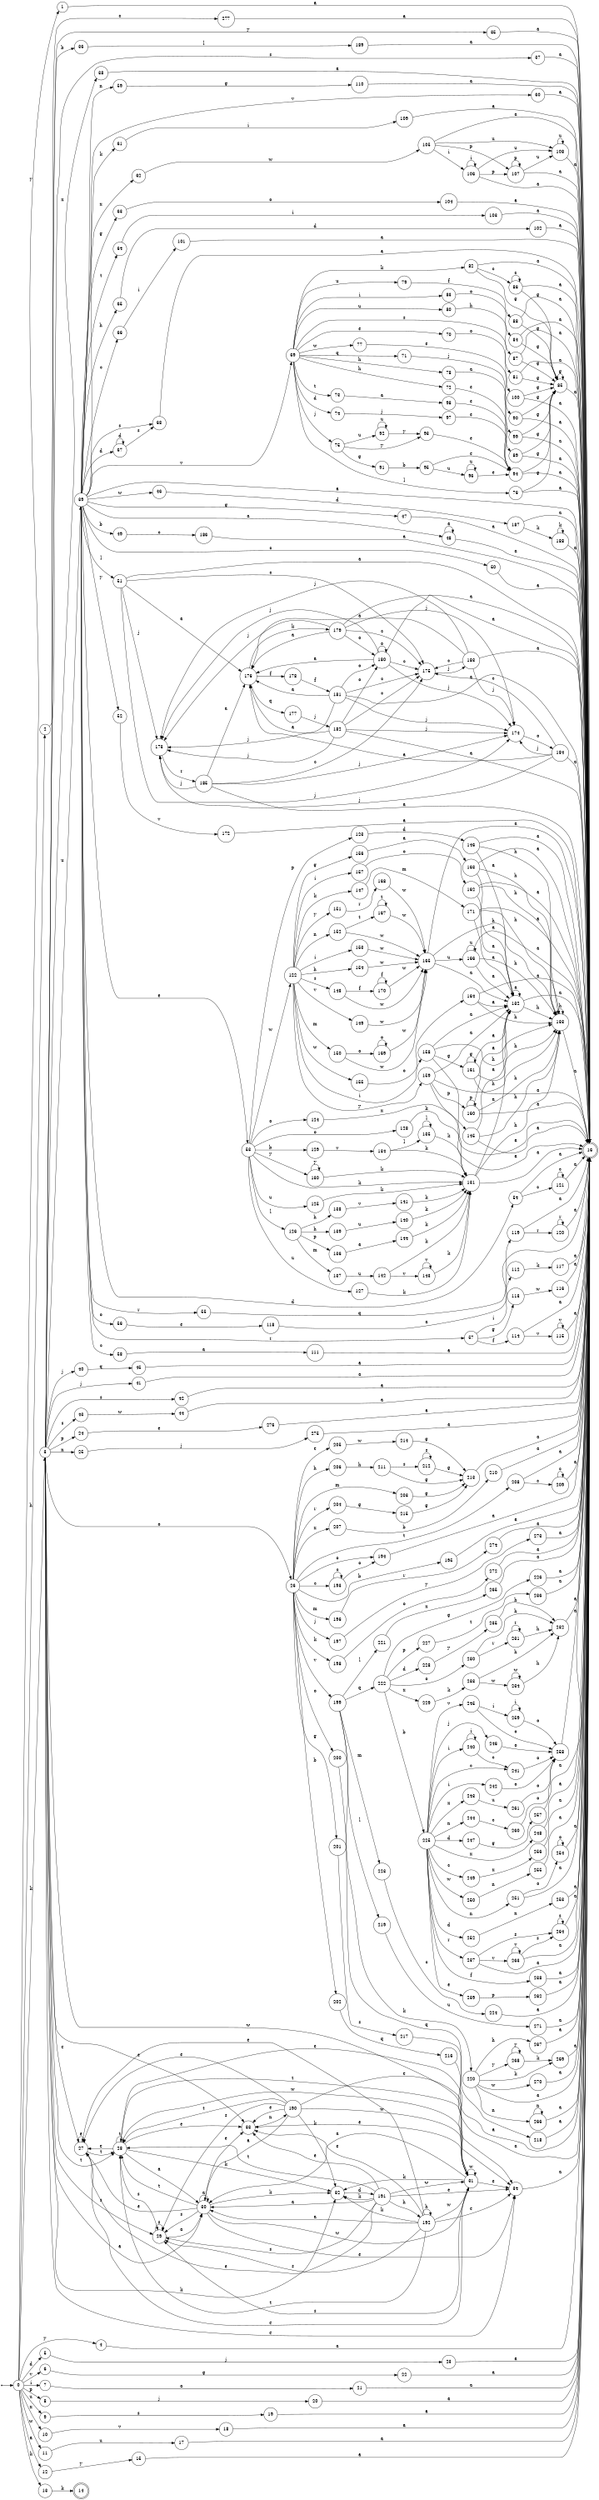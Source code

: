 digraph finite_state_machine {
rankdir=LR;
size="20,20";
node [shape = point]; "dummy0"
node [shape = circle]; "0";
"dummy0" -> "0";
node [shape = circle]; "1";
node [shape = circle]; "2";
node [shape = circle]; "3";
node [shape = circle]; "4";
node [shape = circle]; "5";
node [shape = circle]; "6";
node [shape = circle]; "7";
node [shape = circle]; "8";
node [shape = circle]; "9";
node [shape = circle]; "10";
node [shape = circle]; "11";
node [shape = circle]; "12";
node [shape = circle]; "13";
node [shape = doublecircle]; "14";node [shape = circle]; "15";
node [shape = doublecircle]; "16";node [shape = circle]; "17";
node [shape = circle]; "18";
node [shape = circle]; "19";
node [shape = circle]; "20";
node [shape = circle]; "21";
node [shape = circle]; "22";
node [shape = circle]; "23";
node [shape = circle]; "24";
node [shape = circle]; "25";
node [shape = circle]; "26";
node [shape = circle]; "27";
node [shape = circle]; "28";
node [shape = circle]; "29";
node [shape = circle]; "30";
node [shape = circle]; "31";
node [shape = circle]; "32";
node [shape = circle]; "33";
node [shape = circle]; "34";
node [shape = circle]; "35";
node [shape = circle]; "36";
node [shape = circle]; "37";
node [shape = circle]; "38";
node [shape = circle]; "39";
node [shape = circle]; "40";
node [shape = circle]; "41";
node [shape = circle]; "42";
node [shape = circle]; "43";
node [shape = circle]; "44";
node [shape = circle]; "45";
node [shape = circle]; "46";
node [shape = circle]; "47";
node [shape = circle]; "48";
node [shape = circle]; "49";
node [shape = circle]; "50";
node [shape = circle]; "51";
node [shape = circle]; "52";
node [shape = circle]; "53";
node [shape = circle]; "54";
node [shape = circle]; "55";
node [shape = circle]; "56";
node [shape = circle]; "57";
node [shape = circle]; "58";
node [shape = circle]; "59";
node [shape = circle]; "60";
node [shape = circle]; "61";
node [shape = circle]; "62";
node [shape = circle]; "63";
node [shape = circle]; "64";
node [shape = circle]; "65";
node [shape = circle]; "66";
node [shape = circle]; "67";
node [shape = circle]; "68";
node [shape = circle]; "69";
node [shape = circle]; "70";
node [shape = circle]; "71";
node [shape = circle]; "72";
node [shape = circle]; "73";
node [shape = circle]; "74";
node [shape = circle]; "75";
node [shape = circle]; "76";
node [shape = circle]; "77";
node [shape = circle]; "78";
node [shape = circle]; "79";
node [shape = circle]; "80";
node [shape = circle]; "81";
node [shape = circle]; "82";
node [shape = circle]; "83";
node [shape = circle]; "84";
node [shape = circle]; "85";
node [shape = circle]; "86";
node [shape = circle]; "87";
node [shape = circle]; "88";
node [shape = circle]; "89";
node [shape = circle]; "90";
node [shape = circle]; "91";
node [shape = circle]; "92";
node [shape = circle]; "93";
node [shape = circle]; "94";
node [shape = circle]; "95";
node [shape = circle]; "96";
node [shape = circle]; "97";
node [shape = circle]; "98";
node [shape = circle]; "99";
node [shape = circle]; "100";
node [shape = circle]; "101";
node [shape = circle]; "102";
node [shape = circle]; "103";
node [shape = circle]; "104";
node [shape = circle]; "105";
node [shape = circle]; "106";
node [shape = circle]; "107";
node [shape = circle]; "108";
node [shape = circle]; "109";
node [shape = circle]; "110";
node [shape = circle]; "111";
node [shape = circle]; "112";
node [shape = circle]; "113";
node [shape = circle]; "114";
node [shape = circle]; "115";
node [shape = circle]; "116";
node [shape = circle]; "117";
node [shape = circle]; "118";
node [shape = circle]; "119";
node [shape = circle]; "120";
node [shape = circle]; "121";
node [shape = circle]; "122";
node [shape = circle]; "123";
node [shape = circle]; "124";
node [shape = circle]; "125";
node [shape = circle]; "126";
node [shape = circle]; "127";
node [shape = circle]; "128";
node [shape = circle]; "129";
node [shape = circle]; "130";
node [shape = circle]; "131";
node [shape = circle]; "132";
node [shape = circle]; "133";
node [shape = circle]; "134";
node [shape = circle]; "135";
node [shape = circle]; "136";
node [shape = circle]; "137";
node [shape = circle]; "138";
node [shape = circle]; "139";
node [shape = circle]; "140";
node [shape = circle]; "141";
node [shape = circle]; "142";
node [shape = circle]; "143";
node [shape = circle]; "144";
node [shape = circle]; "145";
node [shape = circle]; "146";
node [shape = circle]; "147";
node [shape = circle]; "148";
node [shape = circle]; "149";
node [shape = circle]; "150";
node [shape = circle]; "151";
node [shape = circle]; "152";
node [shape = circle]; "153";
node [shape = circle]; "154";
node [shape = circle]; "155";
node [shape = circle]; "156";
node [shape = circle]; "157";
node [shape = circle]; "158";
node [shape = circle]; "159";
node [shape = circle]; "160";
node [shape = circle]; "161";
node [shape = circle]; "162";
node [shape = circle]; "163";
node [shape = circle]; "164";
node [shape = circle]; "165";
node [shape = circle]; "166";
node [shape = circle]; "167";
node [shape = circle]; "168";
node [shape = circle]; "169";
node [shape = circle]; "170";
node [shape = circle]; "171";
node [shape = circle]; "172";
node [shape = circle]; "173";
node [shape = circle]; "174";
node [shape = circle]; "175";
node [shape = circle]; "176";
node [shape = circle]; "177";
node [shape = circle]; "178";
node [shape = circle]; "179";
node [shape = circle]; "180";
node [shape = circle]; "181";
node [shape = circle]; "182";
node [shape = circle]; "183";
node [shape = circle]; "184";
node [shape = circle]; "185";
node [shape = circle]; "186";
node [shape = circle]; "187";
node [shape = circle]; "188";
node [shape = circle]; "189";
node [shape = circle]; "190";
node [shape = circle]; "191";
node [shape = circle]; "192";
node [shape = circle]; "193";
node [shape = circle]; "194";
node [shape = circle]; "195";
node [shape = circle]; "196";
node [shape = circle]; "197";
node [shape = circle]; "198";
node [shape = circle]; "199";
node [shape = circle]; "200";
node [shape = circle]; "201";
node [shape = circle]; "202";
node [shape = circle]; "203";
node [shape = circle]; "204";
node [shape = circle]; "205";
node [shape = circle]; "206";
node [shape = circle]; "207";
node [shape = circle]; "208";
node [shape = circle]; "209";
node [shape = circle]; "210";
node [shape = circle]; "211";
node [shape = circle]; "212";
node [shape = circle]; "213";
node [shape = circle]; "214";
node [shape = circle]; "215";
node [shape = circle]; "216";
node [shape = circle]; "217";
node [shape = circle]; "218";
node [shape = circle]; "219";
node [shape = circle]; "220";
node [shape = circle]; "221";
node [shape = circle]; "222";
node [shape = circle]; "223";
node [shape = circle]; "224";
node [shape = circle]; "225";
node [shape = circle]; "226";
node [shape = circle]; "227";
node [shape = circle]; "228";
node [shape = circle]; "229";
node [shape = circle]; "230";
node [shape = circle]; "231";
node [shape = circle]; "232";
node [shape = circle]; "233";
node [shape = circle]; "234";
node [shape = circle]; "235";
node [shape = circle]; "236";
node [shape = circle]; "237";
node [shape = circle]; "238";
node [shape = circle]; "239";
node [shape = circle]; "240";
node [shape = circle]; "241";
node [shape = circle]; "242";
node [shape = circle]; "243";
node [shape = circle]; "244";
node [shape = circle]; "245";
node [shape = circle]; "246";
node [shape = circle]; "247";
node [shape = circle]; "248";
node [shape = circle]; "249";
node [shape = circle]; "250";
node [shape = circle]; "251";
node [shape = circle]; "252";
node [shape = circle]; "253";
node [shape = circle]; "254";
node [shape = circle]; "255";
node [shape = circle]; "256";
node [shape = circle]; "257";
node [shape = circle]; "258";
node [shape = circle]; "259";
node [shape = circle]; "260";
node [shape = circle]; "261";
node [shape = circle]; "262";
node [shape = circle]; "263";
node [shape = circle]; "264";
node [shape = circle]; "265";
node [shape = circle]; "266";
node [shape = circle]; "267";
node [shape = circle]; "268";
node [shape = circle]; "269";
node [shape = circle]; "270";
node [shape = circle]; "271";
node [shape = circle]; "272";
node [shape = circle]; "273";
node [shape = circle]; "274";
node [shape = circle]; "275";
node [shape = circle]; "276";
node [shape = circle]; "277";
"0" -> "1" [label = "y"];
 "0" -> "4" [label = "y"];
 "0" -> "2" [label = "h"];
 "0" -> "3" [label = "k"];
 "0" -> "13" [label = "k"];
 "0" -> "5" [label = "d"];
 "0" -> "6" [label = "v"];
 "0" -> "7" [label = "i"];
 "0" -> "8" [label = "p"];
 "0" -> "9" [label = "u"];
 "0" -> "10" [label = "x"];
 "0" -> "11" [label = "w"];
 "0" -> "12" [label = "a"];
 "13" -> "14" [label = "k"];
 "12" -> "15" [label = "y"];
 "15" -> "16" [label = "a"];
 "11" -> "17" [label = "u"];
 "17" -> "16" [label = "a"];
 "10" -> "18" [label = "v"];
 "18" -> "16" [label = "a"];
 "9" -> "19" [label = "s"];
 "19" -> "16" [label = "a"];
 "8" -> "20" [label = "j"];
 "20" -> "16" [label = "a"];
 "7" -> "21" [label = "a"];
 "21" -> "16" [label = "a"];
 "6" -> "22" [label = "g"];
 "22" -> "16" [label = "a"];
 "5" -> "23" [label = "j"];
 "23" -> "16" [label = "a"];
 "4" -> "16" [label = "a"];
 "3" -> "24" [label = "p"];
 "3" -> "25" [label = "n"];
 "3" -> "26" [label = "o"];
 "3" -> "33" [label = "e"];
 "3" -> "34" [label = "e"];
 "3" -> "27" [label = "e"];
 "3" -> "28" [label = "t"];
 "3" -> "43" [label = "s"];
 "3" -> "42" [label = "s"];
 "3" -> "37" [label = "s"];
 "3" -> "29" [label = "s"];
 "3" -> "30" [label = "a"];
 "3" -> "31" [label = "w"];
 "3" -> "32" [label = "k"];
 "3" -> "35" [label = "y"];
 "3" -> "36" [label = "b"];
 "3" -> "38" [label = "x"];
 "3" -> "39" [label = "u"];
 "3" -> "40" [label = "j"];
 "3" -> "41" [label = "j"];
 "43" -> "44" [label = "w"];
 "44" -> "16" [label = "a"];
 "42" -> "16" [label = "a"];
 "41" -> "16" [label = "a"];
 "40" -> "45" [label = "q"];
 "45" -> "16" [label = "a"];
 "39" -> "46" [label = "w"];
 "39" -> "63" [label = "g"];
 "39" -> "47" [label = "g"];
 "39" -> "48" [label = "a"];
 "39" -> "16" [label = "a"];
 "39" -> "49" [label = "b"];
 "39" -> "50" [label = "c"];
 "39" -> "58" [label = "c"];
 "39" -> "66" [label = "c"];
 "39" -> "51" [label = "l"];
 "39" -> "52" [label = "y"];
 "39" -> "53" [label = "e"];
 "39" -> "67" [label = "d"];
 "39" -> "54" [label = "d"];
 "39" -> "57" [label = "r"];
 "39" -> "55" [label = "r"];
 "39" -> "56" [label = "o"];
 "39" -> "59" [label = "n"];
 "39" -> "60" [label = "v"];
 "39" -> "69" [label = "v"];
 "39" -> "61" [label = "k"];
 "39" -> "62" [label = "x"];
 "39" -> "64" [label = "t"];
 "39" -> "65" [label = "h"];
 "39" -> "68" [label = "s"];
 "69" -> "70" [label = "e"];
 "69" -> "71" [label = "q"];
 "69" -> "72" [label = "h"];
 "69" -> "78" [label = "h"];
 "69" -> "73" [label = "t"];
 "69" -> "74" [label = "d"];
 "69" -> "75" [label = "j"];
 "69" -> "76" [label = "l"];
 "69" -> "77" [label = "w"];
 "69" -> "80" [label = "u"];
 "69" -> "79" [label = "u"];
 "69" -> "81" [label = "s"];
 "69" -> "82" [label = "k"];
 "69" -> "83" [label = "i"];
 "83" -> "84" [label = "o"];
 "84" -> "85" [label = "g"];
 "84" -> "16" [label = "a"];
 "85" -> "85" [label = "g"];
 "85" -> "16" [label = "a"];
 "82" -> "86" [label = "c"];
 "82" -> "85" [label = "g"];
 "82" -> "16" [label = "a"];
 "86" -> "86" [label = "c"];
 "86" -> "85" [label = "g"];
 "86" -> "16" [label = "a"];
 "81" -> "85" [label = "g"];
 "81" -> "16" [label = "a"];
 "80" -> "87" [label = "h"];
 "87" -> "85" [label = "g"];
 "87" -> "16" [label = "a"];
 "79" -> "88" [label = "f"];
 "88" -> "85" [label = "g"];
 "88" -> "16" [label = "a"];
 "78" -> "89" [label = "a"];
 "89" -> "85" [label = "g"];
 "89" -> "16" [label = "a"];
 "77" -> "90" [label = "e"];
 "90" -> "85" [label = "g"];
 "90" -> "16" [label = "a"];
 "76" -> "85" [label = "g"];
 "76" -> "16" [label = "a"];
 "75" -> "91" [label = "g"];
 "75" -> "92" [label = "u"];
 "75" -> "93" [label = "y"];
 "93" -> "94" [label = "e"];
 "94" -> "85" [label = "g"];
 "94" -> "16" [label = "a"];
 "92" -> "92" [label = "u"];
 "92" -> "93" [label = "y"];
 "91" -> "95" [label = "b"];
 "95" -> "96" [label = "u"];
 "95" -> "94" [label = "e"];
 "96" -> "96" [label = "u"];
 "96" -> "94" [label = "e"];
 "74" -> "97" [label = "j"];
 "97" -> "94" [label = "e"];
 "73" -> "98" [label = "a"];
 "98" -> "94" [label = "e"];
 "72" -> "94" [label = "e"];
 "71" -> "99" [label = "j"];
 "99" -> "85" [label = "g"];
 "99" -> "16" [label = "a"];
 "70" -> "100" [label = "o"];
 "100" -> "85" [label = "g"];
 "100" -> "16" [label = "a"];
 "68" -> "16" [label = "a"];
 "67" -> "67" [label = "d"];
 "67" -> "68" [label = "s"];
 "66" -> "101" [label = "i"];
 "101" -> "16" [label = "a"];
 "65" -> "102" [label = "d"];
 "102" -> "16" [label = "a"];
 "64" -> "103" [label = "i"];
 "103" -> "16" [label = "a"];
 "63" -> "104" [label = "o"];
 "104" -> "16" [label = "a"];
 "62" -> "105" [label = "w"];
 "105" -> "106" [label = "i"];
 "105" -> "107" [label = "p"];
 "105" -> "108" [label = "u"];
 "105" -> "16" [label = "a"];
 "108" -> "108" [label = "u"];
 "108" -> "16" [label = "a"];
 "107" -> "107" [label = "p"];
 "107" -> "108" [label = "u"];
 "107" -> "16" [label = "a"];
 "106" -> "106" [label = "i"];
 "106" -> "107" [label = "p"];
 "106" -> "108" [label = "u"];
 "106" -> "16" [label = "a"];
 "61" -> "109" [label = "i"];
 "109" -> "16" [label = "a"];
 "60" -> "16" [label = "a"];
 "59" -> "110" [label = "g"];
 "110" -> "16" [label = "a"];
 "58" -> "111" [label = "a"];
 "111" -> "16" [label = "a"];
 "57" -> "112" [label = "i"];
 "57" -> "113" [label = "g"];
 "57" -> "114" [label = "f"];
 "114" -> "115" [label = "v"];
 "114" -> "16" [label = "a"];
 "115" -> "115" [label = "v"];
 "115" -> "16" [label = "a"];
 "113" -> "116" [label = "w"];
 "116" -> "16" [label = "a"];
 "112" -> "117" [label = "k"];
 "117" -> "16" [label = "a"];
 "56" -> "118" [label = "e"];
 "118" -> "16" [label = "a"];
 "55" -> "119" [label = "q"];
 "119" -> "120" [label = "r"];
 "119" -> "16" [label = "a"];
 "120" -> "120" [label = "r"];
 "120" -> "16" [label = "a"];
 "54" -> "121" [label = "c"];
 "54" -> "16" [label = "a"];
 "121" -> "121" [label = "c"];
 "121" -> "16" [label = "a"];
 "53" -> "122" [label = "w"];
 "53" -> "123" [label = "p"];
 "53" -> "128" [label = "o"];
 "53" -> "124" [label = "o"];
 "53" -> "125" [label = "u"];
 "53" -> "127" [label = "u"];
 "53" -> "126" [label = "l"];
 "53" -> "129" [label = "b"];
 "53" -> "130" [label = "y"];
 "53" -> "131" [label = "k"];
 "131" -> "16" [label = "a"];
 "131" -> "132" [label = "a"];
 "131" -> "133" [label = "h"];
 "133" -> "133" [label = "h"];
 "133" -> "16" [label = "a"];
 "132" -> "16" [label = "a"];
 "132" -> "132" [label = "a"];
 "132" -> "133" [label = "h"];
 "130" -> "130" [label = "y"];
 "130" -> "131" [label = "k"];
 "129" -> "134" [label = "v"];
 "134" -> "135" [label = "l"];
 "134" -> "131" [label = "k"];
 "135" -> "135" [label = "l"];
 "135" -> "131" [label = "k"];
 "128" -> "131" [label = "k"];
 "127" -> "131" [label = "k"];
 "126" -> "136" [label = "p"];
 "126" -> "137" [label = "m"];
 "126" -> "138" [label = "h"];
 "126" -> "139" [label = "h"];
 "139" -> "140" [label = "u"];
 "140" -> "131" [label = "k"];
 "138" -> "141" [label = "v"];
 "141" -> "131" [label = "k"];
 "137" -> "142" [label = "u"];
 "142" -> "143" [label = "v"];
 "142" -> "131" [label = "k"];
 "143" -> "143" [label = "v"];
 "143" -> "131" [label = "k"];
 "136" -> "144" [label = "a"];
 "144" -> "131" [label = "k"];
 "125" -> "131" [label = "k"];
 "124" -> "145" [label = "x"];
 "145" -> "16" [label = "a"];
 "145" -> "132" [label = "a"];
 "145" -> "133" [label = "h"];
 "123" -> "146" [label = "d"];
 "146" -> "16" [label = "a"];
 "146" -> "132" [label = "a"];
 "146" -> "133" [label = "h"];
 "122" -> "147" [label = "k"];
 "122" -> "148" [label = "s"];
 "122" -> "149" [label = "v"];
 "122" -> "150" [label = "m"];
 "122" -> "159" [label = "y"];
 "122" -> "151" [label = "y"];
 "122" -> "152" [label = "n"];
 "122" -> "153" [label = "i"];
 "122" -> "157" [label = "i"];
 "122" -> "158" [label = "i"];
 "122" -> "154" [label = "h"];
 "122" -> "155" [label = "w"];
 "122" -> "156" [label = "g"];
 "159" -> "160" [label = "p"];
 "159" -> "16" [label = "a"];
 "159" -> "132" [label = "a"];
 "159" -> "133" [label = "h"];
 "160" -> "160" [label = "p"];
 "160" -> "16" [label = "a"];
 "160" -> "132" [label = "a"];
 "160" -> "133" [label = "h"];
 "158" -> "161" [label = "g"];
 "158" -> "16" [label = "a"];
 "158" -> "132" [label = "a"];
 "158" -> "133" [label = "h"];
 "161" -> "161" [label = "g"];
 "161" -> "16" [label = "a"];
 "161" -> "132" [label = "a"];
 "161" -> "133" [label = "h"];
 "157" -> "162" [label = "o"];
 "162" -> "16" [label = "a"];
 "162" -> "132" [label = "a"];
 "162" -> "133" [label = "h"];
 "156" -> "163" [label = "a"];
 "163" -> "16" [label = "a"];
 "163" -> "132" [label = "a"];
 "163" -> "133" [label = "h"];
 "155" -> "164" [label = "o"];
 "164" -> "16" [label = "a"];
 "164" -> "132" [label = "a"];
 "164" -> "133" [label = "h"];
 "154" -> "165" [label = "w"];
 "165" -> "166" [label = "u"];
 "165" -> "16" [label = "a"];
 "165" -> "132" [label = "a"];
 "165" -> "133" [label = "h"];
 "166" -> "166" [label = "u"];
 "166" -> "16" [label = "a"];
 "166" -> "132" [label = "a"];
 "166" -> "133" [label = "h"];
 "153" -> "165" [label = "w"];
 "152" -> "167" [label = "t"];
 "152" -> "165" [label = "w"];
 "167" -> "167" [label = "t"];
 "167" -> "165" [label = "w"];
 "151" -> "168" [label = "r"];
 "168" -> "165" [label = "w"];
 "150" -> "169" [label = "o"];
 "150" -> "165" [label = "w"];
 "169" -> "169" [label = "o"];
 "169" -> "165" [label = "w"];
 "149" -> "165" [label = "w"];
 "148" -> "170" [label = "f"];
 "148" -> "165" [label = "w"];
 "170" -> "170" [label = "f"];
 "170" -> "165" [label = "w"];
 "147" -> "171" [label = "m"];
 "171" -> "16" [label = "a"];
 "171" -> "132" [label = "a"];
 "171" -> "133" [label = "h"];
 "52" -> "172" [label = "v"];
 "172" -> "16" [label = "a"];
 "51" -> "173" [label = "j"];
 "51" -> "174" [label = "j"];
 "51" -> "175" [label = "c"];
 "51" -> "176" [label = "a"];
 "51" -> "16" [label = "a"];
 "176" -> "177" [label = "q"];
 "176" -> "178" [label = "f"];
 "176" -> "179" [label = "k"];
 "179" -> "176" [label = "a"];
 "179" -> "16" [label = "a"];
 "179" -> "180" [label = "o"];
 "179" -> "173" [label = "j"];
 "179" -> "174" [label = "j"];
 "179" -> "175" [label = "c"];
 "180" -> "180" [label = "o"];
 "180" -> "176" [label = "a"];
 "180" -> "16" [label = "a"];
 "180" -> "173" [label = "j"];
 "180" -> "174" [label = "j"];
 "180" -> "175" [label = "c"];
 "178" -> "181" [label = "f"];
 "181" -> "176" [label = "a"];
 "181" -> "16" [label = "a"];
 "181" -> "180" [label = "o"];
 "181" -> "173" [label = "j"];
 "181" -> "174" [label = "j"];
 "181" -> "175" [label = "c"];
 "177" -> "182" [label = "j"];
 "182" -> "176" [label = "a"];
 "182" -> "16" [label = "a"];
 "182" -> "180" [label = "o"];
 "182" -> "173" [label = "j"];
 "182" -> "174" [label = "j"];
 "182" -> "175" [label = "c"];
 "175" -> "183" [label = "j"];
 "183" -> "175" [label = "c"];
 "183" -> "173" [label = "j"];
 "183" -> "174" [label = "j"];
 "183" -> "176" [label = "a"];
 "183" -> "16" [label = "a"];
 "174" -> "184" [label = "o"];
 "184" -> "173" [label = "j"];
 "184" -> "174" [label = "j"];
 "184" -> "175" [label = "c"];
 "184" -> "176" [label = "a"];
 "184" -> "16" [label = "a"];
 "173" -> "185" [label = "r"];
 "185" -> "173" [label = "j"];
 "185" -> "174" [label = "j"];
 "185" -> "175" [label = "c"];
 "185" -> "176" [label = "a"];
 "185" -> "16" [label = "a"];
 "50" -> "16" [label = "a"];
 "49" -> "186" [label = "c"];
 "186" -> "16" [label = "a"];
 "48" -> "48" [label = "a"];
 "48" -> "16" [label = "a"];
 "47" -> "16" [label = "a"];
 "46" -> "187" [label = "d"];
 "187" -> "188" [label = "k"];
 "187" -> "16" [label = "a"];
 "188" -> "188" [label = "k"];
 "188" -> "16" [label = "a"];
 "38" -> "16" [label = "a"];
 "37" -> "16" [label = "a"];
 "36" -> "189" [label = "l"];
 "189" -> "16" [label = "a"];
 "35" -> "16" [label = "a"];
 "34" -> "16" [label = "a"];
 "33" -> "190" [label = "n"];
 "190" -> "33" [label = "e"];
 "190" -> "34" [label = "e"];
 "190" -> "27" [label = "e"];
 "190" -> "28" [label = "t"];
 "190" -> "29" [label = "s"];
 "190" -> "30" [label = "a"];
 "190" -> "31" [label = "w"];
 "190" -> "32" [label = "k"];
 "32" -> "191" [label = "d"];
 "191" -> "32" [label = "k"];
 "191" -> "192" [label = "h"];
 "191" -> "33" [label = "e"];
 "191" -> "34" [label = "e"];
 "191" -> "27" [label = "e"];
 "191" -> "28" [label = "t"];
 "191" -> "29" [label = "s"];
 "191" -> "30" [label = "a"];
 "191" -> "31" [label = "w"];
 "192" -> "192" [label = "h"];
 "192" -> "32" [label = "k"];
 "192" -> "33" [label = "e"];
 "192" -> "34" [label = "e"];
 "192" -> "27" [label = "e"];
 "192" -> "28" [label = "t"];
 "192" -> "29" [label = "s"];
 "192" -> "30" [label = "a"];
 "192" -> "31" [label = "w"];
 "31" -> "31" [label = "w"];
 "31" -> "33" [label = "e"];
 "31" -> "34" [label = "e"];
 "31" -> "27" [label = "e"];
 "31" -> "28" [label = "t"];
 "31" -> "29" [label = "s"];
 "31" -> "30" [label = "a"];
 "31" -> "32" [label = "k"];
 "30" -> "30" [label = "a"];
 "30" -> "29" [label = "s"];
 "30" -> "33" [label = "e"];
 "30" -> "34" [label = "e"];
 "30" -> "27" [label = "e"];
 "30" -> "28" [label = "t"];
 "30" -> "31" [label = "w"];
 "30" -> "32" [label = "k"];
 "29" -> "29" [label = "s"];
 "29" -> "30" [label = "a"];
 "28" -> "28" [label = "t"];
 "28" -> "33" [label = "e"];
 "28" -> "34" [label = "e"];
 "28" -> "27" [label = "e"];
 "28" -> "29" [label = "s"];
 "28" -> "30" [label = "a"];
 "28" -> "31" [label = "w"];
 "28" -> "32" [label = "k"];
 "27" -> "27" [label = "e"];
 "27" -> "28" [label = "t"];
 "26" -> "193" [label = "c"];
 "26" -> "200" [label = "o"];
 "26" -> "194" [label = "o"];
 "26" -> "202" [label = "b"];
 "26" -> "195" [label = "b"];
 "26" -> "203" [label = "m"];
 "26" -> "196" [label = "m"];
 "26" -> "197" [label = "j"];
 "26" -> "198" [label = "k"];
 "26" -> "199" [label = "v"];
 "26" -> "201" [label = "g"];
 "26" -> "204" [label = "r"];
 "26" -> "205" [label = "e"];
 "26" -> "206" [label = "h"];
 "26" -> "207" [label = "x"];
 "26" -> "208" [label = "t"];
 "208" -> "209" [label = "c"];
 "208" -> "16" [label = "a"];
 "209" -> "209" [label = "c"];
 "209" -> "16" [label = "a"];
 "207" -> "210" [label = "b"];
 "210" -> "16" [label = "a"];
 "206" -> "211" [label = "h"];
 "211" -> "212" [label = "s"];
 "211" -> "213" [label = "g"];
 "213" -> "16" [label = "a"];
 "212" -> "212" [label = "s"];
 "212" -> "213" [label = "g"];
 "205" -> "214" [label = "w"];
 "214" -> "213" [label = "g"];
 "204" -> "215" [label = "g"];
 "215" -> "213" [label = "g"];
 "203" -> "213" [label = "g"];
 "202" -> "216" [label = "q"];
 "216" -> "16" [label = "a"];
 "201" -> "217" [label = "s"];
 "217" -> "16" [label = "a"];
 "200" -> "218" [label = "q"];
 "218" -> "16" [label = "a"];
 "199" -> "219" [label = "l"];
 "199" -> "221" [label = "l"];
 "199" -> "220" [label = "k"];
 "199" -> "222" [label = "q"];
 "199" -> "223" [label = "m"];
 "223" -> "224" [label = "c"];
 "224" -> "16" [label = "a"];
 "222" -> "225" [label = "b"];
 "222" -> "226" [label = "g"];
 "222" -> "227" [label = "p"];
 "222" -> "228" [label = "d"];
 "222" -> "229" [label = "x"];
 "222" -> "230" [label = "o"];
 "230" -> "231" [label = "r"];
 "230" -> "232" [label = "h"];
 "232" -> "16" [label = "a"];
 "231" -> "231" [label = "r"];
 "231" -> "232" [label = "h"];
 "229" -> "233" [label = "k"];
 "233" -> "234" [label = "w"];
 "233" -> "232" [label = "h"];
 "234" -> "234" [label = "w"];
 "234" -> "232" [label = "h"];
 "228" -> "235" [label = "y"];
 "235" -> "232" [label = "h"];
 "227" -> "236" [label = "t"];
 "236" -> "16" [label = "a"];
 "226" -> "16" [label = "a"];
 "225" -> "237" [label = "r"];
 "225" -> "238" [label = "f"];
 "225" -> "239" [label = "e"];
 "225" -> "240" [label = "i"];
 "225" -> "242" [label = "i"];
 "225" -> "241" [label = "c"];
 "225" -> "249" [label = "c"];
 "225" -> "248" [label = "x"];
 "225" -> "243" [label = "x"];
 "225" -> "251" [label = "n"];
 "225" -> "244" [label = "n"];
 "225" -> "245" [label = "v"];
 "225" -> "246" [label = "j"];
 "225" -> "252" [label = "d"];
 "225" -> "247" [label = "d"];
 "225" -> "250" [label = "w"];
 "252" -> "253" [label = "n"];
 "253" -> "16" [label = "a"];
 "251" -> "254" [label = "o"];
 "251" -> "16" [label = "a"];
 "254" -> "254" [label = "o"];
 "254" -> "16" [label = "a"];
 "250" -> "255" [label = "n"];
 "255" -> "16" [label = "a"];
 "249" -> "256" [label = "x"];
 "256" -> "16" [label = "a"];
 "248" -> "16" [label = "a"];
 "247" -> "257" [label = "g"];
 "257" -> "16" [label = "a"];
 "246" -> "258" [label = "o"];
 "258" -> "16" [label = "a"];
 "245" -> "259" [label = "i"];
 "245" -> "258" [label = "o"];
 "259" -> "259" [label = "i"];
 "259" -> "258" [label = "o"];
 "244" -> "260" [label = "c"];
 "260" -> "258" [label = "o"];
 "243" -> "261" [label = "u"];
 "261" -> "258" [label = "o"];
 "242" -> "258" [label = "o"];
 "241" -> "258" [label = "o"];
 "240" -> "240" [label = "i"];
 "240" -> "241" [label = "c"];
 "239" -> "262" [label = "p"];
 "262" -> "16" [label = "a"];
 "238" -> "16" [label = "a"];
 "237" -> "263" [label = "v"];
 "237" -> "264" [label = "s"];
 "237" -> "16" [label = "a"];
 "264" -> "264" [label = "s"];
 "264" -> "16" [label = "a"];
 "263" -> "263" [label = "v"];
 "263" -> "264" [label = "s"];
 "263" -> "16" [label = "a"];
 "221" -> "265" [label = "x"];
 "265" -> "16" [label = "a"];
 "220" -> "266" [label = "n"];
 "220" -> "267" [label = "h"];
 "220" -> "268" [label = "y"];
 "220" -> "269" [label = "k"];
 "220" -> "270" [label = "w"];
 "220" -> "16" [label = "a"];
 "270" -> "16" [label = "a"];
 "269" -> "16" [label = "a"];
 "268" -> "268" [label = "y"];
 "268" -> "269" [label = "k"];
 "267" -> "16" [label = "a"];
 "266" -> "266" [label = "n"];
 "266" -> "16" [label = "a"];
 "219" -> "271" [label = "u"];
 "271" -> "16" [label = "a"];
 "198" -> "272" [label = "o"];
 "272" -> "16" [label = "a"];
 "197" -> "273" [label = "y"];
 "273" -> "16" [label = "a"];
 "196" -> "274" [label = "r"];
 "274" -> "16" [label = "a"];
 "195" -> "16" [label = "a"];
 "194" -> "16" [label = "a"];
 "193" -> "193" [label = "c"];
 "193" -> "194" [label = "o"];
 "25" -> "275" [label = "j"];
 "275" -> "16" [label = "a"];
 "24" -> "276" [label = "e"];
 "276" -> "16" [label = "a"];
 "2" -> "277" [label = "c"];
 "277" -> "16" [label = "a"];
 "1" -> "16" [label = "a"];
 }
